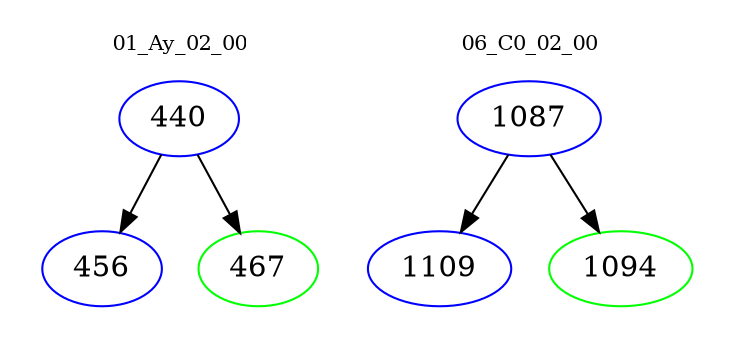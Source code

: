 digraph{
subgraph cluster_0 {
color = white
label = "01_Ay_02_00";
fontsize=10;
T0_440 [label="440", color="blue"]
T0_440 -> T0_456 [color="black"]
T0_456 [label="456", color="blue"]
T0_440 -> T0_467 [color="black"]
T0_467 [label="467", color="green"]
}
subgraph cluster_1 {
color = white
label = "06_C0_02_00";
fontsize=10;
T1_1087 [label="1087", color="blue"]
T1_1087 -> T1_1109 [color="black"]
T1_1109 [label="1109", color="blue"]
T1_1087 -> T1_1094 [color="black"]
T1_1094 [label="1094", color="green"]
}
}
